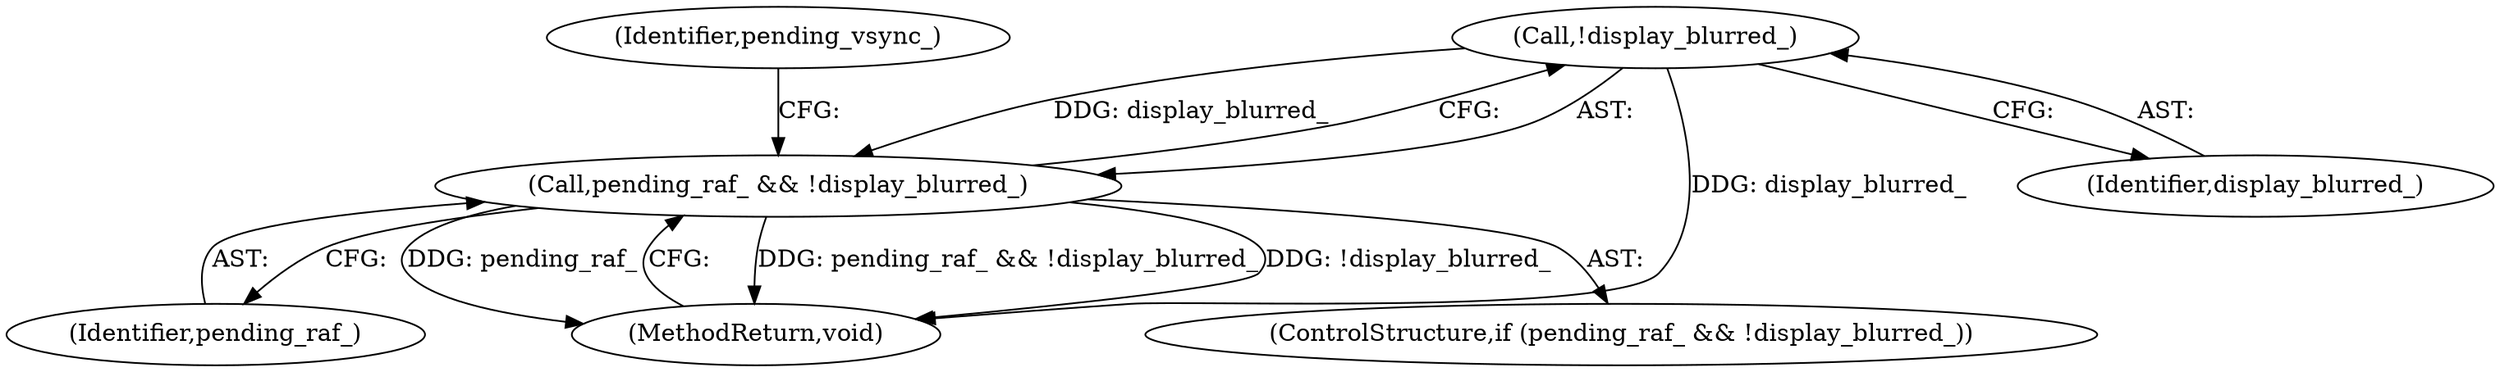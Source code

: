 digraph "1_Chrome_262e77a72493e36e8006aeeba1c7497a42ee5ad9_0@del" {
"1000134" [label="(Call,!display_blurred_)"];
"1000132" [label="(Call,pending_raf_ && !display_blurred_)"];
"1000135" [label="(Identifier,display_blurred_)"];
"1000132" [label="(Call,pending_raf_ && !display_blurred_)"];
"1000138" [label="(Identifier,pending_vsync_)"];
"1000131" [label="(ControlStructure,if (pending_raf_ && !display_blurred_))"];
"1000134" [label="(Call,!display_blurred_)"];
"1000133" [label="(Identifier,pending_raf_)"];
"1000147" [label="(MethodReturn,void)"];
"1000134" -> "1000132"  [label="AST: "];
"1000134" -> "1000135"  [label="CFG: "];
"1000135" -> "1000134"  [label="AST: "];
"1000132" -> "1000134"  [label="CFG: "];
"1000134" -> "1000147"  [label="DDG: display_blurred_"];
"1000134" -> "1000132"  [label="DDG: display_blurred_"];
"1000132" -> "1000131"  [label="AST: "];
"1000132" -> "1000133"  [label="CFG: "];
"1000133" -> "1000132"  [label="AST: "];
"1000138" -> "1000132"  [label="CFG: "];
"1000147" -> "1000132"  [label="CFG: "];
"1000132" -> "1000147"  [label="DDG: pending_raf_ && !display_blurred_"];
"1000132" -> "1000147"  [label="DDG: !display_blurred_"];
"1000132" -> "1000147"  [label="DDG: pending_raf_"];
}
